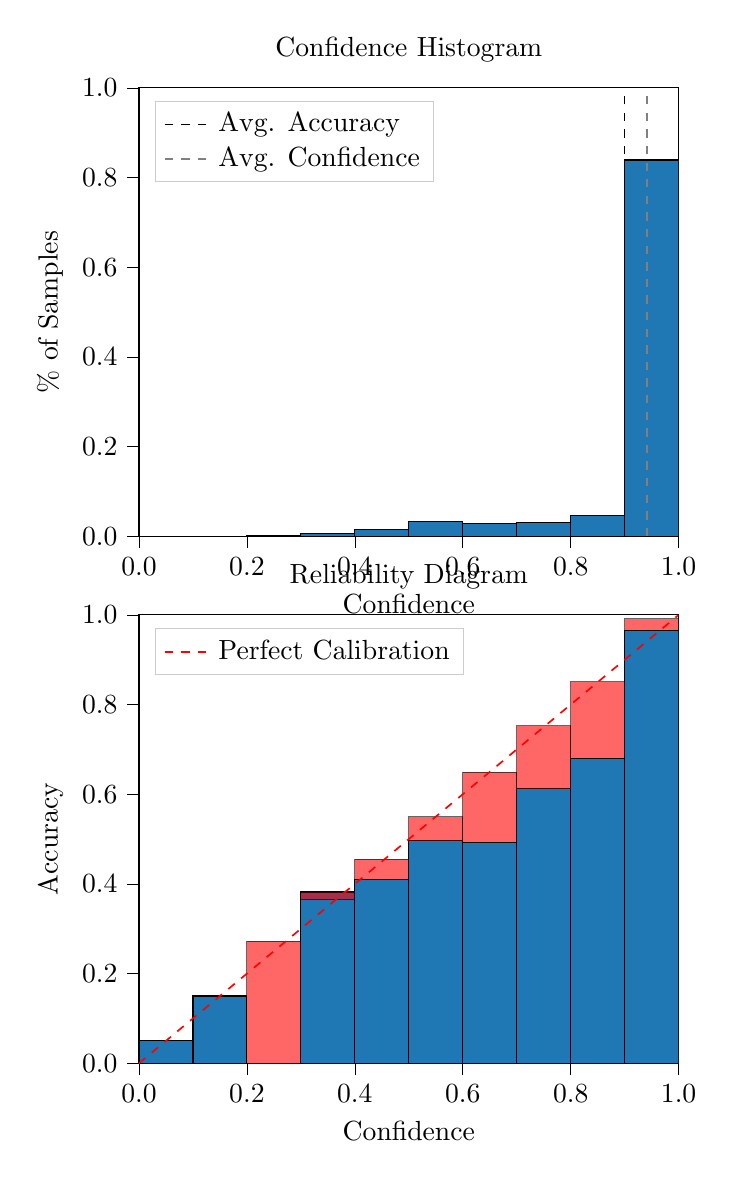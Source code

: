 % This file was created by tikzplotlib v0.9.8.
\begin{tikzpicture}

\definecolor{color0}{rgb}{0.122,0.467,0.706}

\begin{groupplot}[group style={group size=1 by 2}]
\nextgroupplot[
legend cell align={left},
legend style={
  fill opacity=0.8,
  draw opacity=1,
  text opacity=1,
  at={(0.03,0.97)},
  anchor=north west,
  draw=white!80!black
},
tick align=outside,
tick pos=left,
title={Confidence Histogram},
x grid style={white!69.02!black},
xlabel={Confidence},
xmin=0, xmax=1,
xtick style={color=black},
xtick={0,0.2,0.4,0.6,0.8,1},
xticklabels={0.0,0.2,0.4,0.6,0.8,1.0},
y grid style={white!69.02!black},
ylabel={\% of Samples},
ymin=0, ymax=1,
ytick style={color=black},
ytick={0,0.2,0.4,0.6,0.8,1},
yticklabels={0.0,0.2,0.4,0.6,0.8,1.0}
]
\draw[draw=black,fill=color0] (axis cs:-6.939e-18,0) rectangle (axis cs:0.1,0);
\draw[draw=black,fill=color0] (axis cs:0.1,0) rectangle (axis cs:0.2,0);
\draw[draw=black,fill=color0] (axis cs:0.2,0) rectangle (axis cs:0.3,0.001);
\draw[draw=black,fill=color0] (axis cs:0.3,0) rectangle (axis cs:0.4,0.007);
\draw[draw=black,fill=color0] (axis cs:0.4,0) rectangle (axis cs:0.5,0.015);
\draw[draw=black,fill=color0] (axis cs:0.5,0) rectangle (axis cs:0.6,0.032);
\draw[draw=black,fill=color0] (axis cs:0.6,0) rectangle (axis cs:0.7,0.028);
\draw[draw=black,fill=color0] (axis cs:0.7,0) rectangle (axis cs:0.8,0.031);
\draw[draw=black,fill=color0] (axis cs:0.8,0) rectangle (axis cs:0.9,0.047);
\draw[draw=black,fill=color0] (axis cs:0.9,0) rectangle (axis cs:1,0.839);
\addplot [semithick, black, dashed]
table {%
0.9 0
0.9 1
};
\addlegendentry{Avg. Accuracy}
\addplot [semithick, white!50.196!black, dashed]
table {%
0.941 0
0.941 1
};
\addlegendentry{Avg. Confidence}

\nextgroupplot[
legend cell align={left},
legend style={
  fill opacity=0.8,
  draw opacity=1,
  text opacity=1,
  at={(0.03,0.97)},
  anchor=north west,
  draw=white!80!black
},
tick align=outside,
tick pos=left,
title={Reliability Diagram},
x grid style={white!69.02!black},
xlabel={Confidence},
xmin=0, xmax=1,
xtick style={color=black},
xtick={0,0.2,0.4,0.6,0.8,1},
xticklabels={0.0,0.2,0.4,0.6,0.8,1.0},
y grid style={white!69.02!black},
ylabel={Accuracy},
ymin=0, ymax=1,
ytick style={color=black},
ytick={0,0.2,0.4,0.6,0.8,1},
yticklabels={0.0,0.2,0.4,0.6,0.8,1.0}
]
\draw[draw=black,fill=color0] (axis cs:-6.939e-18,0) rectangle (axis cs:0.1,0.05);
\draw[draw=black,fill=color0] (axis cs:0.1,0) rectangle (axis cs:0.2,0.15);
\draw[draw=black,fill=color0] (axis cs:0.2,0) rectangle (axis cs:0.3,0);
\draw[draw=black,fill=color0] (axis cs:0.3,0) rectangle (axis cs:0.4,0.382);
\draw[draw=black,fill=color0] (axis cs:0.4,0) rectangle (axis cs:0.5,0.409);
\draw[draw=black,fill=color0] (axis cs:0.5,0) rectangle (axis cs:0.6,0.496);
\draw[draw=black,fill=color0] (axis cs:0.6,0) rectangle (axis cs:0.7,0.493);
\draw[draw=black,fill=color0] (axis cs:0.7,0) rectangle (axis cs:0.8,0.612);
\draw[draw=black,fill=color0] (axis cs:0.8,0) rectangle (axis cs:0.9,0.68);
\draw[draw=black,fill=color0] (axis cs:0.9,0) rectangle (axis cs:1,0.966);
\draw[draw=black,fill=red,opacity=0.6] (axis cs:-6.939e-18,0.05) rectangle (axis cs:0.1,0.05);
\draw[draw=black,fill=red,opacity=0.6] (axis cs:0.1,0.15) rectangle (axis cs:0.2,0.15);
\draw[draw=black,fill=red,opacity=0.6] (axis cs:0.2,0) rectangle (axis cs:0.3,0.272);
\draw[draw=black,fill=red,opacity=0.6] (axis cs:0.3,0.382) rectangle (axis cs:0.4,0.365);
\draw[draw=black,fill=red,opacity=0.6] (axis cs:0.4,0.409) rectangle (axis cs:0.5,0.455);
\draw[draw=black,fill=red,opacity=0.6] (axis cs:0.5,0.496) rectangle (axis cs:0.6,0.55);
\draw[draw=black,fill=red,opacity=0.6] (axis cs:0.6,0.493) rectangle (axis cs:0.7,0.649);
\draw[draw=black,fill=red,opacity=0.6] (axis cs:0.7,0.612) rectangle (axis cs:0.8,0.753);
\draw[draw=black,fill=red,opacity=0.6] (axis cs:0.8,0.68) rectangle (axis cs:0.9,0.851);
\draw[draw=black,fill=red,opacity=0.6] (axis cs:0.9,0.966) rectangle (axis cs:1,0.992);
\addplot [semithick, red, dashed]
table {%
0 0
1 1
};
\addlegendentry{Perfect Calibration}
\end{groupplot}

\end{tikzpicture}
